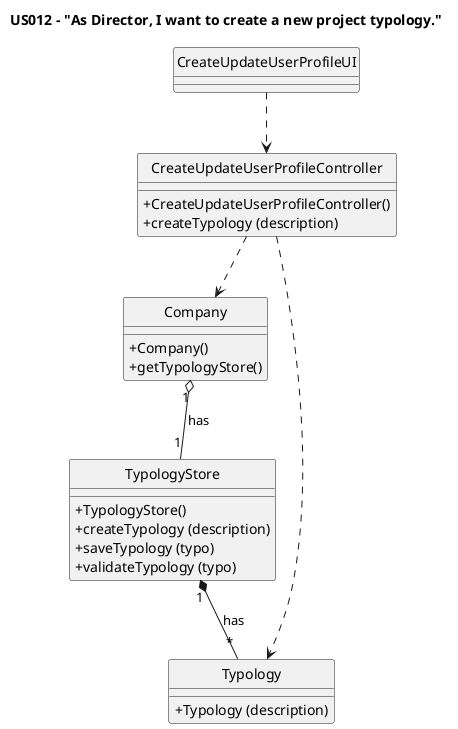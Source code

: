 @startuml

hide circle
skinparam classAttributeIconSize 0

title US012 - "As Director, I want to create a new project typology."

class CreateUpdateUserProfileUI {
}

class CreateUpdateUserProfileController {
+CreateUpdateUserProfileController()
+createTypology (description)
}

class Company {
+Company()
+getTypologyStore()
}

class TypologyStore {
+TypologyStore()
+createTypology (description)
+saveTypology (typo)
+validateTypology (typo)
}

class Typology {
+Typology (description)
}

CreateUpdateUserProfileUI ..> CreateUpdateUserProfileController
CreateUpdateUserProfileController ..> Company
CreateUpdateUserProfileController ..> Typology
Company "1" o-- "1" TypologyStore: has
TypologyStore "1" *-- "*" Typology: has

@enduml